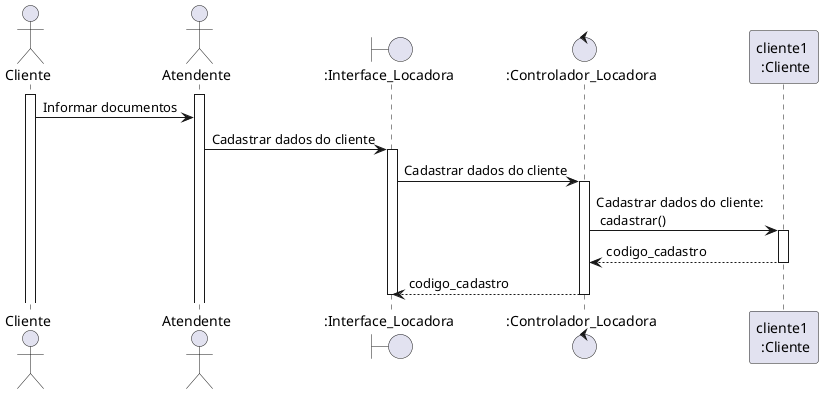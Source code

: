 @startuml

actor Cliente as cliente
actor Atendente as atendente
activate cliente
activate atendente
boundary ":Interface_Locadora" as interface
control ":Controlador_Locadora" as controlador
participant "cliente1 \n :Cliente" as cliente_obj

cliente -> atendente : Informar documentos
atendente -> interface : Cadastrar dados do cliente
activate interface
interface -> controlador : Cadastrar dados do cliente
activate controlador
controlador -> cliente_obj : Cadastrar dados do cliente: \n cadastrar()
activate cliente_obj

cliente_obj --> controlador : codigo_cadastro
deactivate cliente_obj
controlador --> interface : codigo_cadastro
deactivate controlador
deactivate interface

@enduml
